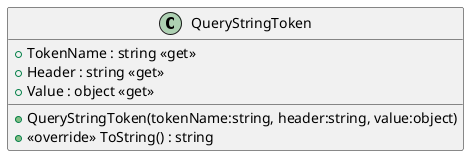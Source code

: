 @startuml
class QueryStringToken {
    + TokenName : string <<get>>
    + Header : string <<get>>
    + Value : object <<get>>
    + QueryStringToken(tokenName:string, header:string, value:object)
    + <<override>> ToString() : string
}
@enduml
